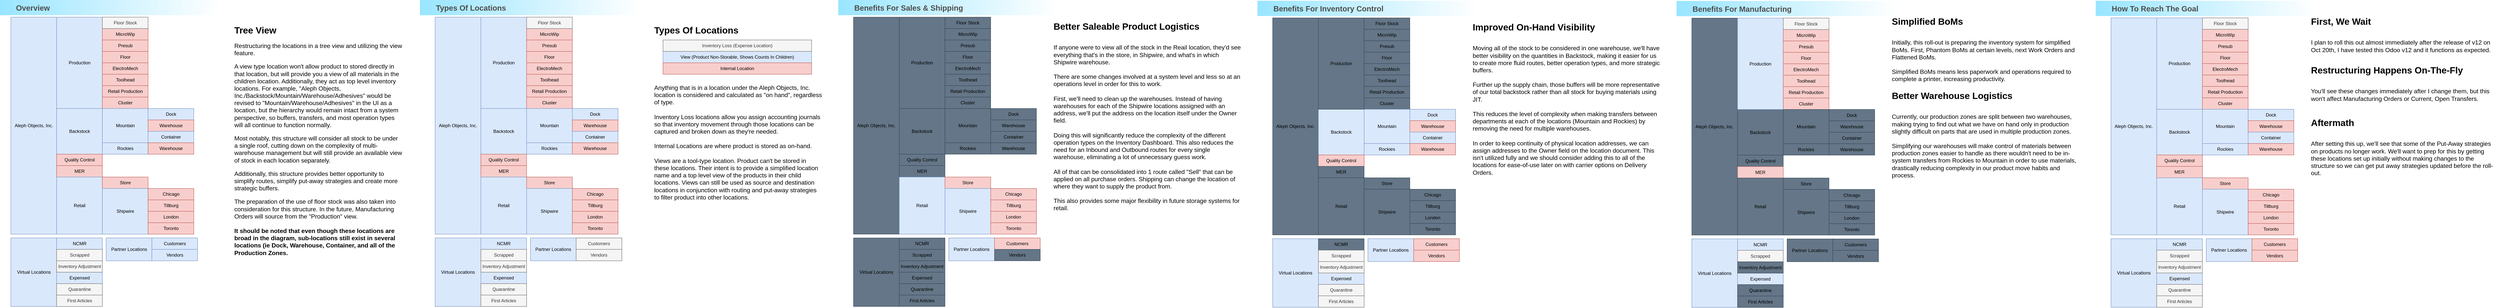 <mxfile version="12.0.2" type="github" pages="1"><diagram id="IwXOUrJ9HpCT9MKFQ7hh" name="Page-1"><mxGraphModel dx="2031" dy="1116" grid="1" gridSize="10" guides="1" tooltips="1" connect="1" arrows="1" fold="1" page="1" pageScale="1" pageWidth="1100" pageHeight="850" math="0" shadow="0"><root><mxCell id="0"/><mxCell id="1" parent="0"/><mxCell id="HZ3fddJRtSAGn-6sM5Rj-41" value="&lt;h1&gt;Types Of Locations&lt;/h1&gt;" style="text;html=1;strokeColor=none;fillColor=none;spacing=5;spacingTop=-20;whiteSpace=wrap;overflow=hidden;rounded=0;" parent="1" vertex="1"><mxGeometry x="1712" y="80" width="450" height="40" as="geometry"/></mxCell><mxCell id="2v8Rb9A818CkN-3L1i9G-24" value="&lt;h1&gt;Tree View&lt;/h1&gt;&lt;p style=&quot;font-size: 16px&quot;&gt;&lt;font style=&quot;font-size: 16px&quot;&gt;Restructuring the locations in a tree view and utilizing the view feature.&lt;/font&gt;&lt;/p&gt;&lt;p style=&quot;font-size: 16px&quot;&gt;&lt;font style=&quot;font-size: 16px&quot;&gt;A view type location won't allow product to stored directly in that location, but will provide you a view of all materials in the children location. Additionally, they act as top level inventory locations. For example, &quot;Aleph Objects, Inc./Backstock/Mountain/Warehouse/Adhesives&quot; would be revised to &quot;Mountain/Warehouse/Adhesives&quot; in the UI as a location, but the hierarchy would remain intact from a system perspective, so buffers, transfers, and most operation types will all continue to function normally.&lt;/font&gt;&lt;/p&gt;&lt;p style=&quot;font-size: 16px&quot;&gt;Most notably, this structure will consider all stock to be under a single roof, cutting down on the complexity of multi-warehouse management but will still provide an available view of stock in each location separately.&lt;/p&gt;&lt;p style=&quot;font-size: 16px&quot;&gt;Additionally, this structure provides better opportunity to simplify routes, simplify put-away strategies and create more strategic buffers.&amp;nbsp;&lt;/p&gt;&lt;p style=&quot;font-size: 16px&quot;&gt;The preparation of the use of floor stock was also taken into consideration for this structure. In the future, Manufacturing Orders will source from the &quot;Production&quot; view.&lt;br&gt;&lt;br&gt;&lt;b&gt;It should be noted that even though these locations are broad in the diagram, sub-locations still exist in several locations (ie Dock, Warehouse, Container, and all of the Production Zones.&lt;/b&gt;&lt;/p&gt;" style="text;html=1;strokeColor=none;fillColor=none;spacing=5;spacingTop=-20;whiteSpace=wrap;overflow=hidden;rounded=0;" parent="1" vertex="1"><mxGeometry x="610" y="80" width="450" height="650" as="geometry"/></mxCell><mxCell id="Rr9qwiBM06RKi3jPoYR_-3" value="&lt;blockquote style=&quot;margin: 0 0 0 40px ; border: none ; padding: 0px&quot;&gt;Overview&lt;/blockquote&gt;" style="whiteSpace=wrap;html=1;shadow=0;dashed=0;fontSize=20;align=left;fillColor=#99e5ff;strokeColor=none;fontColor=#4D4D4D;fontStyle=1;gradientColor=#ffffff;gradientDirection=east;" parent="1" vertex="1"><mxGeometry y="20" width="580" height="40" as="geometry"/></mxCell><mxCell id="HZ3fddJRtSAGn-6sM5Rj-1" value="Aleph Objects, Inc." style="rounded=0;whiteSpace=wrap;html=1;fillColor=#dae8fc;strokeColor=#6c8ebf;" parent="1" vertex="1"><mxGeometry x="1142" y="65" width="120" height="570" as="geometry"/></mxCell><mxCell id="HZ3fddJRtSAGn-6sM5Rj-2" value="Backstock" style="rounded=0;whiteSpace=wrap;html=1;fillColor=#dae8fc;strokeColor=#6c8ebf;" parent="1" vertex="1"><mxGeometry x="1262" y="305" width="120" height="120" as="geometry"/></mxCell><mxCell id="HZ3fddJRtSAGn-6sM5Rj-3" value="Quality Control" style="rounded=0;whiteSpace=wrap;html=1;fillColor=#f8cecc;strokeColor=#b85450;" parent="1" vertex="1"><mxGeometry x="1262" y="425" width="120" height="30" as="geometry"/></mxCell><mxCell id="HZ3fddJRtSAGn-6sM5Rj-4" value="MER" style="rounded=0;whiteSpace=wrap;html=1;fillColor=#f8cecc;strokeColor=#b85450;" parent="1" vertex="1"><mxGeometry x="1262" y="455" width="120" height="30" as="geometry"/></mxCell><mxCell id="HZ3fddJRtSAGn-6sM5Rj-5" value="Production" style="rounded=0;whiteSpace=wrap;html=1;fillColor=#dae8fc;strokeColor=#6c8ebf;" parent="1" vertex="1"><mxGeometry x="1262" y="65" width="120" height="240" as="geometry"/></mxCell><mxCell id="HZ3fddJRtSAGn-6sM5Rj-6" value="MicroWip" style="rounded=0;whiteSpace=wrap;html=1;fillColor=#f8cecc;strokeColor=#b85450;" parent="1" vertex="1"><mxGeometry x="1382" y="95" width="120" height="30" as="geometry"/></mxCell><mxCell id="HZ3fddJRtSAGn-6sM5Rj-7" value="Presub" style="rounded=0;whiteSpace=wrap;html=1;fillColor=#f8cecc;strokeColor=#b85450;" parent="1" vertex="1"><mxGeometry x="1382" y="125" width="120" height="30" as="geometry"/></mxCell><mxCell id="HZ3fddJRtSAGn-6sM5Rj-8" value="Floor" style="rounded=0;whiteSpace=wrap;html=1;fillColor=#f8cecc;strokeColor=#b85450;" parent="1" vertex="1"><mxGeometry x="1382" y="155" width="120" height="30" as="geometry"/></mxCell><mxCell id="HZ3fddJRtSAGn-6sM5Rj-9" value="ElectroMech" style="rounded=0;whiteSpace=wrap;html=1;fillColor=#f8cecc;strokeColor=#b85450;" parent="1" vertex="1"><mxGeometry x="1382" y="185" width="120" height="30" as="geometry"/></mxCell><mxCell id="HZ3fddJRtSAGn-6sM5Rj-10" value="Toolhead" style="rounded=0;whiteSpace=wrap;html=1;fillColor=#f8cecc;strokeColor=#b85450;" parent="1" vertex="1"><mxGeometry x="1382" y="215" width="120" height="30" as="geometry"/></mxCell><mxCell id="HZ3fddJRtSAGn-6sM5Rj-11" value="Retail Production" style="rounded=0;whiteSpace=wrap;html=1;fillColor=#f8cecc;strokeColor=#b85450;" parent="1" vertex="1"><mxGeometry x="1382" y="245" width="120" height="30" as="geometry"/></mxCell><mxCell id="HZ3fddJRtSAGn-6sM5Rj-12" value="Cluster" style="rounded=0;whiteSpace=wrap;html=1;fillColor=#f8cecc;strokeColor=#b85450;" parent="1" vertex="1"><mxGeometry x="1382" y="275" width="120" height="30" as="geometry"/></mxCell><mxCell id="HZ3fddJRtSAGn-6sM5Rj-13" value="Mountain" style="rounded=0;whiteSpace=wrap;html=1;fillColor=#dae8fc;strokeColor=#6c8ebf;" parent="1" vertex="1"><mxGeometry x="1382" y="305" width="120" height="90" as="geometry"/></mxCell><mxCell id="HZ3fddJRtSAGn-6sM5Rj-14" value="Rockies" style="rounded=0;whiteSpace=wrap;html=1;fillColor=#dae8fc;strokeColor=#6c8ebf;" parent="1" vertex="1"><mxGeometry x="1382" y="395" width="120" height="30" as="geometry"/></mxCell><mxCell id="HZ3fddJRtSAGn-6sM5Rj-15" value="Dock" style="rounded=0;whiteSpace=wrap;html=1;fillColor=#dae8fc;strokeColor=#6c8ebf;" parent="1" vertex="1"><mxGeometry x="1502" y="305" width="120" height="30" as="geometry"/></mxCell><mxCell id="HZ3fddJRtSAGn-6sM5Rj-16" value="Warehouse" style="rounded=0;whiteSpace=wrap;html=1;fillColor=#f8cecc;strokeColor=#b85450;" parent="1" vertex="1"><mxGeometry x="1502" y="335" width="120" height="30" as="geometry"/></mxCell><mxCell id="HZ3fddJRtSAGn-6sM5Rj-17" value="Container" style="rounded=0;whiteSpace=wrap;html=1;fillColor=#dae8fc;strokeColor=#6c8ebf;" parent="1" vertex="1"><mxGeometry x="1502" y="365" width="120" height="30" as="geometry"/></mxCell><mxCell id="HZ3fddJRtSAGn-6sM5Rj-18" value="Warehouse" style="rounded=0;whiteSpace=wrap;html=1;fillColor=#f8cecc;strokeColor=#b85450;" parent="1" vertex="1"><mxGeometry x="1502" y="395" width="120" height="30" as="geometry"/></mxCell><mxCell id="HZ3fddJRtSAGn-6sM5Rj-19" value="Virtual Locations" style="rounded=0;whiteSpace=wrap;html=1;fillColor=#dae8fc;strokeColor=#6c8ebf;" parent="1" vertex="1"><mxGeometry x="1142" y="645" width="120" height="180" as="geometry"/></mxCell><mxCell id="HZ3fddJRtSAGn-6sM5Rj-20" value="NCMR" style="rounded=0;whiteSpace=wrap;html=1;fillColor=#dae8fc;strokeColor=#6c8ebf;" parent="1" vertex="1"><mxGeometry x="1262" y="645" width="120" height="30" as="geometry"/></mxCell><mxCell id="HZ3fddJRtSAGn-6sM5Rj-21" value="Expensed" style="rounded=0;whiteSpace=wrap;html=1;fillColor=#dae8fc;strokeColor=#6c8ebf;" parent="1" vertex="1"><mxGeometry x="1262" y="735" width="120" height="30" as="geometry"/></mxCell><mxCell id="HZ3fddJRtSAGn-6sM5Rj-22" value="Quarantine" style="rounded=0;whiteSpace=wrap;html=1;fillColor=#f5f5f5;strokeColor=#666666;fontColor=#333333;" parent="1" vertex="1"><mxGeometry x="1262" y="765" width="120" height="30" as="geometry"/></mxCell><mxCell id="HZ3fddJRtSAGn-6sM5Rj-23" value="Floor Stock" style="rounded=0;whiteSpace=wrap;html=1;fillColor=#f5f5f5;strokeColor=#666666;fontColor=#333333;" parent="1" vertex="1"><mxGeometry x="1382" y="65" width="120" height="30" as="geometry"/></mxCell><mxCell id="HZ3fddJRtSAGn-6sM5Rj-24" value="&lt;h1&gt;&lt;span style=&quot;font-size: 16px ; font-weight: 400&quot;&gt;&amp;nbsp;&lt;/span&gt;&lt;/h1&gt;&lt;div&gt;&lt;span style=&quot;font-size: 16px ; font-weight: 400&quot;&gt;Anything that is in a location under the Aleph Objects, Inc. location is considered and calculated as &quot;on hand&quot;, regardless of type.&amp;nbsp;&lt;/span&gt;&lt;/div&gt;&lt;div&gt;&lt;span style=&quot;font-size: 16px ; font-weight: 400&quot;&gt;&lt;br&gt;Inventory Loss locations allow you assign accounting journals so that inventory movement through those locations can be captured and broken down as they're needed.&lt;br&gt;&lt;/span&gt;&lt;/div&gt;&lt;div&gt;&lt;span style=&quot;font-size: 16px ; font-weight: 400&quot;&gt;&lt;br&gt;&lt;/span&gt;&lt;/div&gt;&lt;div&gt;&lt;span style=&quot;font-size: 16px&quot;&gt;Internal Locations are where product is stored as on-hand.&lt;br&gt;&lt;br&gt;Views are a tool-type location. Product can't be stored in these locations. Their intent is to provide a simplified location name and a top level view of the products in their child locations. Views can still be used as source and destination locations in conjunction with routing and put-away strategies to filter product into other locations.&lt;br&gt;&lt;br&gt;&lt;br&gt;&lt;/span&gt;&lt;/div&gt;" style="text;html=1;strokeColor=none;fillColor=none;spacing=5;spacingTop=-20;whiteSpace=wrap;overflow=hidden;rounded=0;" parent="1" vertex="1"><mxGeometry x="1712" y="190" width="450" height="540" as="geometry"/></mxCell><mxCell id="HZ3fddJRtSAGn-6sM5Rj-25" value="First Articles" style="rounded=0;whiteSpace=wrap;html=1;fillColor=#f5f5f5;strokeColor=#666666;fontColor=#333333;" parent="1" vertex="1"><mxGeometry x="1262" y="795" width="120" height="30" as="geometry"/></mxCell><mxCell id="HZ3fddJRtSAGn-6sM5Rj-26" value="Retail" style="rounded=0;whiteSpace=wrap;html=1;fillColor=#dae8fc;strokeColor=#6c8ebf;" parent="1" vertex="1"><mxGeometry x="1262" y="485" width="120" height="150" as="geometry"/></mxCell><mxCell id="HZ3fddJRtSAGn-6sM5Rj-27" value="Store" style="rounded=0;whiteSpace=wrap;html=1;fillColor=#f8cecc;strokeColor=#b85450;" parent="1" vertex="1"><mxGeometry x="1382" y="485" width="120" height="30" as="geometry"/></mxCell><mxCell id="HZ3fddJRtSAGn-6sM5Rj-28" value="Shipwire" style="rounded=0;whiteSpace=wrap;html=1;fillColor=#dae8fc;strokeColor=#6c8ebf;" parent="1" vertex="1"><mxGeometry x="1382" y="515" width="120" height="120" as="geometry"/></mxCell><mxCell id="HZ3fddJRtSAGn-6sM5Rj-29" value="Chicago" style="rounded=0;whiteSpace=wrap;html=1;fillColor=#f8cecc;strokeColor=#b85450;" parent="1" vertex="1"><mxGeometry x="1502" y="515" width="120" height="30" as="geometry"/></mxCell><mxCell id="HZ3fddJRtSAGn-6sM5Rj-30" value="Tillburg" style="rounded=0;whiteSpace=wrap;html=1;fillColor=#f8cecc;strokeColor=#b85450;" parent="1" vertex="1"><mxGeometry x="1502" y="545" width="120" height="30" as="geometry"/></mxCell><mxCell id="HZ3fddJRtSAGn-6sM5Rj-31" value="London" style="rounded=0;whiteSpace=wrap;html=1;fillColor=#f8cecc;strokeColor=#b85450;" parent="1" vertex="1"><mxGeometry x="1502" y="575" width="120" height="30" as="geometry"/></mxCell><mxCell id="HZ3fddJRtSAGn-6sM5Rj-32" value="Toronto" style="rounded=0;whiteSpace=wrap;html=1;fillColor=#f8cecc;strokeColor=#b85450;" parent="1" vertex="1"><mxGeometry x="1502" y="605" width="120" height="30" as="geometry"/></mxCell><mxCell id="HZ3fddJRtSAGn-6sM5Rj-33" value="Partner Locations" style="rounded=0;whiteSpace=wrap;html=1;fillColor=#dae8fc;strokeColor=#6c8ebf;" parent="1" vertex="1"><mxGeometry x="1392" y="645" width="120" height="60" as="geometry"/></mxCell><mxCell id="HZ3fddJRtSAGn-6sM5Rj-34" value="Customers" style="rounded=0;whiteSpace=wrap;html=1;fillColor=#f5f5f5;strokeColor=#666666;fontColor=#333333;" parent="1" vertex="1"><mxGeometry x="1512" y="645" width="120" height="30" as="geometry"/></mxCell><mxCell id="HZ3fddJRtSAGn-6sM5Rj-35" value="Vendors" style="rounded=0;whiteSpace=wrap;html=1;fillColor=#f5f5f5;strokeColor=#666666;fontColor=#333333;" parent="1" vertex="1"><mxGeometry x="1512" y="675" width="120" height="30" as="geometry"/></mxCell><mxCell id="HZ3fddJRtSAGn-6sM5Rj-36" value="&lt;blockquote style=&quot;margin: 0 0 0 40px ; border: none ; padding: 0px&quot;&gt;Types Of Locations&lt;/blockquote&gt;" style="whiteSpace=wrap;html=1;shadow=0;dashed=0;fontSize=20;align=left;fillColor=#99e5ff;strokeColor=none;fontColor=#4D4D4D;fontStyle=1;gradientColor=#ffffff;gradientDirection=east;" parent="1" vertex="1"><mxGeometry x="1102" y="20" width="580" height="40" as="geometry"/></mxCell><mxCell id="HZ3fddJRtSAGn-6sM5Rj-37" value="View (Product Non-Storable, Shows Counts In Children)" style="rounded=0;whiteSpace=wrap;html=1;fillColor=#dae8fc;strokeColor=#6c8ebf;" parent="1" vertex="1"><mxGeometry x="1740" y="155" width="390" height="30" as="geometry"/></mxCell><mxCell id="HZ3fddJRtSAGn-6sM5Rj-38" value="Internal Location" style="rounded=0;whiteSpace=wrap;html=1;fillColor=#f8cecc;strokeColor=#b85450;" parent="1" vertex="1"><mxGeometry x="1740" y="185" width="390" height="30" as="geometry"/></mxCell><mxCell id="HZ3fddJRtSAGn-6sM5Rj-40" value="Inventory Loss (Expense Location)" style="rounded=0;whiteSpace=wrap;html=1;fillColor=#f5f5f5;strokeColor=#666666;fontColor=#333333;" parent="1" vertex="1"><mxGeometry x="1740" y="125" width="390" height="30" as="geometry"/></mxCell><mxCell id="HZ3fddJRtSAGn-6sM5Rj-42" value="Scrapped" style="rounded=0;whiteSpace=wrap;html=1;fillColor=#f5f5f5;strokeColor=#666666;fontColor=#333333;" parent="1" vertex="1"><mxGeometry x="1262" y="675" width="120" height="30" as="geometry"/></mxCell><mxCell id="HZ3fddJRtSAGn-6sM5Rj-43" value="Inventory Adjustment" style="rounded=0;whiteSpace=wrap;html=1;fillColor=#f5f5f5;strokeColor=#666666;fontColor=#333333;" parent="1" vertex="1"><mxGeometry x="1262" y="705" width="120" height="30" as="geometry"/></mxCell><mxCell id="HZ3fddJRtSAGn-6sM5Rj-44" value="Aleph Objects, Inc." style="rounded=0;whiteSpace=wrap;html=1;fillColor=#dae8fc;strokeColor=#6c8ebf;" parent="1" vertex="1"><mxGeometry x="28.571" y="65" width="120" height="570" as="geometry"/></mxCell><mxCell id="HZ3fddJRtSAGn-6sM5Rj-45" value="Backstock" style="rounded=0;whiteSpace=wrap;html=1;fillColor=#dae8fc;strokeColor=#6c8ebf;" parent="1" vertex="1"><mxGeometry x="148.571" y="305" width="120" height="120" as="geometry"/></mxCell><mxCell id="HZ3fddJRtSAGn-6sM5Rj-46" value="Quality Control" style="rounded=0;whiteSpace=wrap;html=1;fillColor=#f8cecc;strokeColor=#b85450;" parent="1" vertex="1"><mxGeometry x="148.571" y="425" width="120" height="30" as="geometry"/></mxCell><mxCell id="HZ3fddJRtSAGn-6sM5Rj-47" value="MER" style="rounded=0;whiteSpace=wrap;html=1;fillColor=#f8cecc;strokeColor=#b85450;" parent="1" vertex="1"><mxGeometry x="148.571" y="455" width="120" height="30" as="geometry"/></mxCell><mxCell id="HZ3fddJRtSAGn-6sM5Rj-48" value="Production" style="rounded=0;whiteSpace=wrap;html=1;fillColor=#dae8fc;strokeColor=#6c8ebf;" parent="1" vertex="1"><mxGeometry x="148.571" y="65" width="120" height="240" as="geometry"/></mxCell><mxCell id="HZ3fddJRtSAGn-6sM5Rj-49" value="MicroWip" style="rounded=0;whiteSpace=wrap;html=1;fillColor=#f8cecc;strokeColor=#b85450;" parent="1" vertex="1"><mxGeometry x="268.571" y="95" width="120" height="30" as="geometry"/></mxCell><mxCell id="HZ3fddJRtSAGn-6sM5Rj-50" value="Presub" style="rounded=0;whiteSpace=wrap;html=1;fillColor=#f8cecc;strokeColor=#b85450;" parent="1" vertex="1"><mxGeometry x="268.571" y="125" width="120" height="30" as="geometry"/></mxCell><mxCell id="HZ3fddJRtSAGn-6sM5Rj-51" value="Floor" style="rounded=0;whiteSpace=wrap;html=1;fillColor=#f8cecc;strokeColor=#b85450;" parent="1" vertex="1"><mxGeometry x="268.571" y="155" width="120" height="30" as="geometry"/></mxCell><mxCell id="HZ3fddJRtSAGn-6sM5Rj-52" value="ElectroMech" style="rounded=0;whiteSpace=wrap;html=1;fillColor=#f8cecc;strokeColor=#b85450;" parent="1" vertex="1"><mxGeometry x="268.571" y="185" width="120" height="30" as="geometry"/></mxCell><mxCell id="HZ3fddJRtSAGn-6sM5Rj-53" value="Toolhead" style="rounded=0;whiteSpace=wrap;html=1;fillColor=#f8cecc;strokeColor=#b85450;" parent="1" vertex="1"><mxGeometry x="268.571" y="215" width="120" height="30" as="geometry"/></mxCell><mxCell id="HZ3fddJRtSAGn-6sM5Rj-54" value="Retail Production" style="rounded=0;whiteSpace=wrap;html=1;fillColor=#f8cecc;strokeColor=#b85450;" parent="1" vertex="1"><mxGeometry x="268.571" y="245" width="120" height="30" as="geometry"/></mxCell><mxCell id="HZ3fddJRtSAGn-6sM5Rj-55" value="Cluster" style="rounded=0;whiteSpace=wrap;html=1;fillColor=#f8cecc;strokeColor=#b85450;" parent="1" vertex="1"><mxGeometry x="268.571" y="275" width="120" height="30" as="geometry"/></mxCell><mxCell id="HZ3fddJRtSAGn-6sM5Rj-56" value="Mountain" style="rounded=0;whiteSpace=wrap;html=1;fillColor=#dae8fc;strokeColor=#6c8ebf;" parent="1" vertex="1"><mxGeometry x="268.571" y="305" width="120" height="90" as="geometry"/></mxCell><mxCell id="HZ3fddJRtSAGn-6sM5Rj-57" value="Rockies" style="rounded=0;whiteSpace=wrap;html=1;fillColor=#dae8fc;strokeColor=#6c8ebf;" parent="1" vertex="1"><mxGeometry x="268.571" y="395" width="120" height="30" as="geometry"/></mxCell><mxCell id="HZ3fddJRtSAGn-6sM5Rj-58" value="Dock" style="rounded=0;whiteSpace=wrap;html=1;fillColor=#dae8fc;strokeColor=#6c8ebf;" parent="1" vertex="1"><mxGeometry x="388.571" y="305" width="120" height="30" as="geometry"/></mxCell><mxCell id="HZ3fddJRtSAGn-6sM5Rj-59" value="Warehouse" style="rounded=0;whiteSpace=wrap;html=1;fillColor=#f8cecc;strokeColor=#b85450;" parent="1" vertex="1"><mxGeometry x="388.571" y="335" width="120" height="30" as="geometry"/></mxCell><mxCell id="HZ3fddJRtSAGn-6sM5Rj-60" value="Container" style="rounded=0;whiteSpace=wrap;html=1;fillColor=#dae8fc;strokeColor=#6c8ebf;" parent="1" vertex="1"><mxGeometry x="388.571" y="365" width="120" height="30" as="geometry"/></mxCell><mxCell id="HZ3fddJRtSAGn-6sM5Rj-61" value="Warehouse" style="rounded=0;whiteSpace=wrap;html=1;fillColor=#f8cecc;strokeColor=#b85450;" parent="1" vertex="1"><mxGeometry x="388.571" y="395" width="120" height="30" as="geometry"/></mxCell><mxCell id="HZ3fddJRtSAGn-6sM5Rj-62" value="Virtual Locations" style="rounded=0;whiteSpace=wrap;html=1;fillColor=#dae8fc;strokeColor=#6c8ebf;" parent="1" vertex="1"><mxGeometry x="28.571" y="645" width="120" height="180" as="geometry"/></mxCell><mxCell id="HZ3fddJRtSAGn-6sM5Rj-63" value="NCMR" style="rounded=0;whiteSpace=wrap;html=1;fillColor=#dae8fc;strokeColor=#6c8ebf;" parent="1" vertex="1"><mxGeometry x="148.571" y="645" width="120" height="30" as="geometry"/></mxCell><mxCell id="HZ3fddJRtSAGn-6sM5Rj-64" value="Expensed" style="rounded=0;whiteSpace=wrap;html=1;fillColor=#dae8fc;strokeColor=#6c8ebf;" parent="1" vertex="1"><mxGeometry x="148.571" y="735" width="120" height="30" as="geometry"/></mxCell><mxCell id="HZ3fddJRtSAGn-6sM5Rj-65" value="Quarantine" style="rounded=0;whiteSpace=wrap;html=1;fillColor=#f5f5f5;strokeColor=#666666;fontColor=#333333;" parent="1" vertex="1"><mxGeometry x="148.571" y="765" width="120" height="30" as="geometry"/></mxCell><mxCell id="HZ3fddJRtSAGn-6sM5Rj-66" value="Floor Stock" style="rounded=0;whiteSpace=wrap;html=1;fillColor=#f5f5f5;strokeColor=#666666;fontColor=#333333;" parent="1" vertex="1"><mxGeometry x="268.571" y="65" width="120" height="30" as="geometry"/></mxCell><mxCell id="HZ3fddJRtSAGn-6sM5Rj-67" value="First Articles" style="rounded=0;whiteSpace=wrap;html=1;fillColor=#f5f5f5;strokeColor=#666666;fontColor=#333333;" parent="1" vertex="1"><mxGeometry x="148.571" y="795" width="120" height="30" as="geometry"/></mxCell><mxCell id="HZ3fddJRtSAGn-6sM5Rj-68" value="Retail" style="rounded=0;whiteSpace=wrap;html=1;fillColor=#dae8fc;strokeColor=#6c8ebf;" parent="1" vertex="1"><mxGeometry x="148.571" y="485" width="120" height="150" as="geometry"/></mxCell><mxCell id="HZ3fddJRtSAGn-6sM5Rj-69" value="Store" style="rounded=0;whiteSpace=wrap;html=1;fillColor=#f8cecc;strokeColor=#b85450;" parent="1" vertex="1"><mxGeometry x="268.571" y="485" width="120" height="30" as="geometry"/></mxCell><mxCell id="HZ3fddJRtSAGn-6sM5Rj-70" value="Shipwire" style="rounded=0;whiteSpace=wrap;html=1;fillColor=#dae8fc;strokeColor=#6c8ebf;" parent="1" vertex="1"><mxGeometry x="268.571" y="515" width="120" height="120" as="geometry"/></mxCell><mxCell id="HZ3fddJRtSAGn-6sM5Rj-71" value="Chicago" style="rounded=0;whiteSpace=wrap;html=1;fillColor=#f8cecc;strokeColor=#b85450;" parent="1" vertex="1"><mxGeometry x="388.571" y="515" width="120" height="30" as="geometry"/></mxCell><mxCell id="HZ3fddJRtSAGn-6sM5Rj-72" value="Tillburg" style="rounded=0;whiteSpace=wrap;html=1;fillColor=#f8cecc;strokeColor=#b85450;" parent="1" vertex="1"><mxGeometry x="388.571" y="545" width="120" height="30" as="geometry"/></mxCell><mxCell id="HZ3fddJRtSAGn-6sM5Rj-73" value="London" style="rounded=0;whiteSpace=wrap;html=1;fillColor=#f8cecc;strokeColor=#b85450;" parent="1" vertex="1"><mxGeometry x="388.571" y="575" width="120" height="30" as="geometry"/></mxCell><mxCell id="HZ3fddJRtSAGn-6sM5Rj-74" value="Toronto" style="rounded=0;whiteSpace=wrap;html=1;fillColor=#f8cecc;strokeColor=#b85450;" parent="1" vertex="1"><mxGeometry x="388.571" y="605" width="120" height="30" as="geometry"/></mxCell><mxCell id="HZ3fddJRtSAGn-6sM5Rj-75" value="Partner Locations" style="rounded=0;whiteSpace=wrap;html=1;fillColor=#dae8fc;strokeColor=#6c8ebf;" parent="1" vertex="1"><mxGeometry x="278.571" y="645" width="120" height="60" as="geometry"/></mxCell><mxCell id="HZ3fddJRtSAGn-6sM5Rj-76" value="Customers" style="rounded=0;whiteSpace=wrap;html=1;fillColor=#dae8fc;strokeColor=#6c8ebf;" parent="1" vertex="1"><mxGeometry x="398.571" y="645" width="120" height="30" as="geometry"/></mxCell><mxCell id="HZ3fddJRtSAGn-6sM5Rj-77" value="Vendors" style="rounded=0;whiteSpace=wrap;html=1;fillColor=#dae8fc;strokeColor=#6c8ebf;" parent="1" vertex="1"><mxGeometry x="398.571" y="675" width="120" height="30" as="geometry"/></mxCell><mxCell id="HZ3fddJRtSAGn-6sM5Rj-78" value="Scrapped" style="rounded=0;whiteSpace=wrap;html=1;fillColor=#f5f5f5;strokeColor=#666666;fontColor=#333333;" parent="1" vertex="1"><mxGeometry x="148.571" y="675" width="120" height="30" as="geometry"/></mxCell><mxCell id="HZ3fddJRtSAGn-6sM5Rj-79" value="Inventory Adjustment" style="rounded=0;whiteSpace=wrap;html=1;fillColor=#f5f5f5;strokeColor=#666666;fontColor=#333333;" parent="1" vertex="1"><mxGeometry x="148.571" y="705" width="120" height="30" as="geometry"/></mxCell><mxCell id="HZ3fddJRtSAGn-6sM5Rj-81" value="Aleph Objects, Inc." style="rounded=0;whiteSpace=wrap;html=1;fillColor=#647687;strokeColor=#314354;fontColor=#000000;" parent="1" vertex="1"><mxGeometry x="2240" y="65" width="120" height="570" as="geometry"/></mxCell><mxCell id="HZ3fddJRtSAGn-6sM5Rj-82" value="Backstock" style="rounded=0;whiteSpace=wrap;html=1;fillColor=#647687;shadow=0;glass=0;strokeColor=#314354;fontColor=#000000;" parent="1" vertex="1"><mxGeometry x="2360" y="305" width="120" height="120" as="geometry"/></mxCell><mxCell id="HZ3fddJRtSAGn-6sM5Rj-83" value="Quality Control" style="rounded=0;whiteSpace=wrap;html=1;fillColor=#647687;shadow=0;glass=0;strokeColor=#314354;fontColor=#000000;" parent="1" vertex="1"><mxGeometry x="2360" y="425" width="120" height="30" as="geometry"/></mxCell><mxCell id="HZ3fddJRtSAGn-6sM5Rj-84" value="MER" style="rounded=0;whiteSpace=wrap;html=1;fillColor=#647687;shadow=0;glass=0;strokeColor=#314354;fontColor=#000000;" parent="1" vertex="1"><mxGeometry x="2360" y="455" width="120" height="30" as="geometry"/></mxCell><mxCell id="HZ3fddJRtSAGn-6sM5Rj-85" value="Production" style="rounded=0;whiteSpace=wrap;html=1;fillColor=#647687;shadow=0;glass=0;strokeColor=#314354;fontColor=#000000;" parent="1" vertex="1"><mxGeometry x="2360" y="65" width="120" height="240" as="geometry"/></mxCell><mxCell id="HZ3fddJRtSAGn-6sM5Rj-86" value="MicroWip" style="rounded=0;whiteSpace=wrap;html=1;fillColor=#647687;shadow=0;glass=0;strokeColor=#314354;fontColor=#000000;" parent="1" vertex="1"><mxGeometry x="2480" y="95" width="120" height="30" as="geometry"/></mxCell><mxCell id="HZ3fddJRtSAGn-6sM5Rj-87" value="Presub" style="rounded=0;whiteSpace=wrap;html=1;fillColor=#647687;shadow=0;glass=0;strokeColor=#314354;fontColor=#000000;" parent="1" vertex="1"><mxGeometry x="2480" y="125" width="120" height="30" as="geometry"/></mxCell><mxCell id="HZ3fddJRtSAGn-6sM5Rj-88" value="Floor" style="rounded=0;whiteSpace=wrap;html=1;fillColor=#647687;shadow=0;glass=0;strokeColor=#314354;fontColor=#000000;" parent="1" vertex="1"><mxGeometry x="2480" y="155" width="120" height="30" as="geometry"/></mxCell><mxCell id="HZ3fddJRtSAGn-6sM5Rj-89" value="ElectroMech" style="rounded=0;whiteSpace=wrap;html=1;fillColor=#647687;shadow=0;glass=0;strokeColor=#314354;fontColor=#000000;" parent="1" vertex="1"><mxGeometry x="2480" y="185" width="120" height="30" as="geometry"/></mxCell><mxCell id="HZ3fddJRtSAGn-6sM5Rj-90" value="Toolhead" style="rounded=0;whiteSpace=wrap;html=1;fillColor=#647687;shadow=0;glass=0;strokeColor=#314354;fontColor=#000000;" parent="1" vertex="1"><mxGeometry x="2480" y="215" width="120" height="30" as="geometry"/></mxCell><mxCell id="HZ3fddJRtSAGn-6sM5Rj-91" value="Retail Production" style="rounded=0;whiteSpace=wrap;html=1;fillColor=#647687;shadow=0;glass=0;strokeColor=#314354;fontColor=#000000;" parent="1" vertex="1"><mxGeometry x="2480" y="245" width="120" height="30" as="geometry"/></mxCell><mxCell id="HZ3fddJRtSAGn-6sM5Rj-92" value="Cluster" style="rounded=0;whiteSpace=wrap;html=1;fillColor=#647687;shadow=0;glass=0;strokeColor=#314354;fontColor=#000000;" parent="1" vertex="1"><mxGeometry x="2480" y="275" width="120" height="30" as="geometry"/></mxCell><mxCell id="HZ3fddJRtSAGn-6sM5Rj-93" value="Mountain" style="rounded=0;whiteSpace=wrap;html=1;fillColor=#647687;shadow=0;glass=0;strokeColor=#314354;fontColor=#000000;" parent="1" vertex="1"><mxGeometry x="2480" y="305" width="120" height="90" as="geometry"/></mxCell><mxCell id="HZ3fddJRtSAGn-6sM5Rj-94" value="Rockies" style="rounded=0;whiteSpace=wrap;html=1;fillColor=#647687;shadow=0;glass=0;strokeColor=#314354;fontColor=#000000;" parent="1" vertex="1"><mxGeometry x="2480" y="395" width="120" height="30" as="geometry"/></mxCell><mxCell id="HZ3fddJRtSAGn-6sM5Rj-95" value="Dock" style="rounded=0;whiteSpace=wrap;html=1;fillColor=#647687;shadow=0;glass=0;strokeColor=#314354;fontColor=#000000;" parent="1" vertex="1"><mxGeometry x="2600" y="305" width="120" height="30" as="geometry"/></mxCell><mxCell id="HZ3fddJRtSAGn-6sM5Rj-96" value="Warehouse" style="rounded=0;whiteSpace=wrap;html=1;fillColor=#647687;shadow=0;glass=0;strokeColor=#314354;fontColor=#000000;" parent="1" vertex="1"><mxGeometry x="2600" y="335" width="120" height="30" as="geometry"/></mxCell><mxCell id="HZ3fddJRtSAGn-6sM5Rj-97" value="Container" style="rounded=0;whiteSpace=wrap;html=1;fillColor=#647687;shadow=0;glass=0;strokeColor=#314354;fontColor=#000000;" parent="1" vertex="1"><mxGeometry x="2600" y="365" width="120" height="30" as="geometry"/></mxCell><mxCell id="HZ3fddJRtSAGn-6sM5Rj-98" value="Warehouse" style="rounded=0;whiteSpace=wrap;html=1;fillColor=#647687;shadow=0;glass=0;strokeColor=#314354;fontColor=#000000;" parent="1" vertex="1"><mxGeometry x="2600" y="395" width="120" height="30" as="geometry"/></mxCell><mxCell id="HZ3fddJRtSAGn-6sM5Rj-99" value="Virtual Locations" style="rounded=0;whiteSpace=wrap;html=1;fillColor=#647687;strokeColor=#314354;fontColor=#000000;" parent="1" vertex="1"><mxGeometry x="2240" y="645" width="120" height="180" as="geometry"/></mxCell><mxCell id="HZ3fddJRtSAGn-6sM5Rj-100" value="NCMR" style="rounded=0;whiteSpace=wrap;html=1;fillColor=#647687;strokeColor=#314354;fontColor=#000000;" parent="1" vertex="1"><mxGeometry x="2360" y="645" width="120" height="30" as="geometry"/></mxCell><mxCell id="HZ3fddJRtSAGn-6sM5Rj-101" value="Expensed" style="rounded=0;whiteSpace=wrap;html=1;fillColor=#647687;strokeColor=#314354;fontColor=#000000;" parent="1" vertex="1"><mxGeometry x="2360" y="735" width="120" height="30" as="geometry"/></mxCell><mxCell id="HZ3fddJRtSAGn-6sM5Rj-102" value="Quarantine" style="rounded=0;whiteSpace=wrap;html=1;fillColor=#647687;strokeColor=#314354;fontColor=#000000;" parent="1" vertex="1"><mxGeometry x="2360" y="765" width="120" height="30" as="geometry"/></mxCell><mxCell id="HZ3fddJRtSAGn-6sM5Rj-103" value="Floor Stock" style="rounded=0;whiteSpace=wrap;html=1;fillColor=#647687;shadow=0;glass=0;strokeColor=#314354;fontColor=#000000;" parent="1" vertex="1"><mxGeometry x="2480" y="65" width="120" height="30" as="geometry"/></mxCell><mxCell id="HZ3fddJRtSAGn-6sM5Rj-104" value="&lt;h1&gt;Better Saleable Product Logistics&lt;/h1&gt;&lt;div&gt;&lt;br&gt;&lt;/div&gt;&lt;div&gt;&lt;span style=&quot;font-size: 16px&quot;&gt;If anyone were to view all of the stock in the Reail location, they'd see everything that's in the store, in Shipwire, and what's in which Shipwire warehouse.&lt;br&gt;&lt;/span&gt;&lt;/div&gt;&lt;div&gt;&lt;span style=&quot;font-size: 16px&quot;&gt;&lt;br&gt;&lt;/span&gt;&lt;/div&gt;&lt;div&gt;&lt;span style=&quot;font-size: 16px&quot;&gt;There are some changes involved at a system level and less so at an operations level in order for this to work.&amp;nbsp;&lt;/span&gt;&lt;/div&gt;&lt;div&gt;&lt;span style=&quot;font-size: 16px&quot;&gt;&lt;br&gt;&lt;/span&gt;&lt;/div&gt;&lt;div&gt;&lt;span style=&quot;font-size: 16px&quot;&gt;First, we'll need to clean up the warehouses. Instead of having warehouses for each of the Shipwire locations assigned with an address, we'll put the address on the location itself under the Owner field.&amp;nbsp;&lt;/span&gt;&lt;/div&gt;&lt;div&gt;&lt;span style=&quot;font-size: 16px&quot;&gt;&lt;br&gt;&lt;/span&gt;&lt;/div&gt;&lt;div&gt;&lt;span style=&quot;font-size: 16px&quot;&gt;Doing this will significantly reduce the complexity of the different operation types on the Inventory Dashboard. This also reduces the need for an Inbound and Outbound routes for every single warehouse, eliminating a lot of unnecessary guess work.&lt;/span&gt;&lt;/div&gt;&lt;div&gt;&lt;span style=&quot;font-size: 16px&quot;&gt;&lt;br&gt;&lt;/span&gt;&lt;/div&gt;&lt;div&gt;&lt;span style=&quot;font-size: 16px&quot;&gt;All of that can be consolidated into 1 route called &quot;Sell&quot; that can be applied on all purchase orders. Shipping can change the location of where they want to supply the product from.&lt;br&gt;&lt;br&gt;This also provides some major flexibility in future storage systems for retail.&lt;/span&gt;&lt;/div&gt;" style="text;html=1;strokeColor=none;fillColor=none;spacing=5;spacingTop=-20;whiteSpace=wrap;overflow=hidden;rounded=0;" parent="1" vertex="1"><mxGeometry x="2760" y="70" width="500" height="660" as="geometry"/></mxCell><mxCell id="HZ3fddJRtSAGn-6sM5Rj-105" value="First Articles" style="rounded=0;whiteSpace=wrap;html=1;fillColor=#647687;strokeColor=#314354;fontColor=#000000;" parent="1" vertex="1"><mxGeometry x="2360" y="795" width="120" height="30" as="geometry"/></mxCell><mxCell id="HZ3fddJRtSAGn-6sM5Rj-106" value="Retail" style="rounded=0;whiteSpace=wrap;html=1;fillColor=#dae8fc;strokeColor=#6c8ebf;" parent="1" vertex="1"><mxGeometry x="2360" y="485" width="120" height="150" as="geometry"/></mxCell><mxCell id="HZ3fddJRtSAGn-6sM5Rj-107" value="Store" style="rounded=0;whiteSpace=wrap;html=1;fillColor=#f8cecc;strokeColor=#b85450;" parent="1" vertex="1"><mxGeometry x="2480" y="485" width="120" height="30" as="geometry"/></mxCell><mxCell id="HZ3fddJRtSAGn-6sM5Rj-108" value="Shipwire" style="rounded=0;whiteSpace=wrap;html=1;fillColor=#dae8fc;strokeColor=#6c8ebf;" parent="1" vertex="1"><mxGeometry x="2480" y="515" width="120" height="120" as="geometry"/></mxCell><mxCell id="HZ3fddJRtSAGn-6sM5Rj-109" value="Chicago" style="rounded=0;whiteSpace=wrap;html=1;fillColor=#f8cecc;strokeColor=#b85450;" parent="1" vertex="1"><mxGeometry x="2600" y="515" width="120" height="30" as="geometry"/></mxCell><mxCell id="HZ3fddJRtSAGn-6sM5Rj-110" value="Tillburg" style="rounded=0;whiteSpace=wrap;html=1;fillColor=#f8cecc;strokeColor=#b85450;" parent="1" vertex="1"><mxGeometry x="2600" y="545" width="120" height="30" as="geometry"/></mxCell><mxCell id="HZ3fddJRtSAGn-6sM5Rj-111" value="London" style="rounded=0;whiteSpace=wrap;html=1;fillColor=#f8cecc;strokeColor=#b85450;" parent="1" vertex="1"><mxGeometry x="2600" y="575" width="120" height="30" as="geometry"/></mxCell><mxCell id="HZ3fddJRtSAGn-6sM5Rj-112" value="Toronto" style="rounded=0;whiteSpace=wrap;html=1;fillColor=#f8cecc;strokeColor=#b85450;" parent="1" vertex="1"><mxGeometry x="2600" y="605" width="120" height="30" as="geometry"/></mxCell><mxCell id="HZ3fddJRtSAGn-6sM5Rj-113" value="Partner Locations" style="rounded=0;whiteSpace=wrap;html=1;fillColor=#dae8fc;strokeColor=#6c8ebf;" parent="1" vertex="1"><mxGeometry x="2490" y="645" width="120" height="60" as="geometry"/></mxCell><mxCell id="HZ3fddJRtSAGn-6sM5Rj-114" value="Customers" style="rounded=0;whiteSpace=wrap;html=1;fillColor=#f8cecc;strokeColor=#b85450;" parent="1" vertex="1"><mxGeometry x="2610" y="645" width="120" height="30" as="geometry"/></mxCell><mxCell id="HZ3fddJRtSAGn-6sM5Rj-115" value="Vendors" style="rounded=0;whiteSpace=wrap;html=1;fillColor=#647687;strokeColor=#314354;fontColor=#000000;" parent="1" vertex="1"><mxGeometry x="2610" y="675" width="120" height="30" as="geometry"/></mxCell><mxCell id="HZ3fddJRtSAGn-6sM5Rj-116" value="&lt;blockquote style=&quot;margin: 0 0 0 40px ; border: none ; padding: 0px&quot;&gt;Benefits For Sales &amp;amp; Shipping&lt;/blockquote&gt;" style="whiteSpace=wrap;html=1;shadow=0;dashed=0;fontSize=20;align=left;fillColor=#99e5ff;strokeColor=none;fontColor=#4D4D4D;fontStyle=1;gradientColor=#ffffff;gradientDirection=east;" parent="1" vertex="1"><mxGeometry x="2200" y="20" width="580" height="40" as="geometry"/></mxCell><mxCell id="HZ3fddJRtSAGn-6sM5Rj-120" value="Scrapped" style="rounded=0;whiteSpace=wrap;html=1;fillColor=#647687;strokeColor=#314354;fontColor=#000000;" parent="1" vertex="1"><mxGeometry x="2360" y="675" width="120" height="30" as="geometry"/></mxCell><mxCell id="HZ3fddJRtSAGn-6sM5Rj-121" value="Inventory Adjustment" style="rounded=0;whiteSpace=wrap;html=1;fillColor=#647687;strokeColor=#314354;fontColor=#000000;" parent="1" vertex="1"><mxGeometry x="2360" y="705" width="120" height="30" as="geometry"/></mxCell><mxCell id="HZ3fddJRtSAGn-6sM5Rj-122" value="Aleph Objects, Inc." style="rounded=0;whiteSpace=wrap;html=1;fillColor=#647687;strokeColor=#314354;fontColor=#000000;" parent="1" vertex="1"><mxGeometry x="3340" y="67" width="120" height="570" as="geometry"/></mxCell><mxCell id="HZ3fddJRtSAGn-6sM5Rj-123" value="Backstock" style="rounded=0;whiteSpace=wrap;html=1;fillColor=#dae8fc;shadow=0;glass=0;strokeColor=#6c8ebf;" parent="1" vertex="1"><mxGeometry x="3460" y="307" width="120" height="120" as="geometry"/></mxCell><mxCell id="HZ3fddJRtSAGn-6sM5Rj-124" value="Quality Control" style="rounded=0;whiteSpace=wrap;html=1;fillColor=#f8cecc;shadow=0;glass=0;strokeColor=#b85450;" parent="1" vertex="1"><mxGeometry x="3460" y="427" width="120" height="30" as="geometry"/></mxCell><mxCell id="HZ3fddJRtSAGn-6sM5Rj-125" value="MER" style="rounded=0;whiteSpace=wrap;html=1;fillColor=#647687;shadow=0;glass=0;strokeColor=#314354;fontColor=#000000;" parent="1" vertex="1"><mxGeometry x="3460" y="457" width="120" height="30" as="geometry"/></mxCell><mxCell id="HZ3fddJRtSAGn-6sM5Rj-126" value="Production" style="rounded=0;whiteSpace=wrap;html=1;fillColor=#647687;shadow=0;glass=0;strokeColor=#314354;fontColor=#000000;" parent="1" vertex="1"><mxGeometry x="3460" y="67" width="120" height="240" as="geometry"/></mxCell><mxCell id="HZ3fddJRtSAGn-6sM5Rj-127" value="MicroWip" style="rounded=0;whiteSpace=wrap;html=1;fillColor=#647687;shadow=0;glass=0;strokeColor=#314354;fontColor=#000000;" parent="1" vertex="1"><mxGeometry x="3580" y="97" width="120" height="30" as="geometry"/></mxCell><mxCell id="HZ3fddJRtSAGn-6sM5Rj-128" value="Presub" style="rounded=0;whiteSpace=wrap;html=1;fillColor=#647687;shadow=0;glass=0;strokeColor=#314354;fontColor=#000000;" parent="1" vertex="1"><mxGeometry x="3580" y="127" width="120" height="30" as="geometry"/></mxCell><mxCell id="HZ3fddJRtSAGn-6sM5Rj-129" value="Floor" style="rounded=0;whiteSpace=wrap;html=1;fillColor=#647687;shadow=0;glass=0;strokeColor=#314354;fontColor=#000000;" parent="1" vertex="1"><mxGeometry x="3580" y="157" width="120" height="30" as="geometry"/></mxCell><mxCell id="HZ3fddJRtSAGn-6sM5Rj-130" value="ElectroMech" style="rounded=0;whiteSpace=wrap;html=1;fillColor=#647687;shadow=0;glass=0;strokeColor=#314354;fontColor=#000000;" parent="1" vertex="1"><mxGeometry x="3580" y="187" width="120" height="30" as="geometry"/></mxCell><mxCell id="HZ3fddJRtSAGn-6sM5Rj-131" value="Toolhead" style="rounded=0;whiteSpace=wrap;html=1;fillColor=#647687;shadow=0;glass=0;strokeColor=#314354;fontColor=#000000;" parent="1" vertex="1"><mxGeometry x="3580" y="217" width="120" height="30" as="geometry"/></mxCell><mxCell id="HZ3fddJRtSAGn-6sM5Rj-132" value="Retail Production" style="rounded=0;whiteSpace=wrap;html=1;fillColor=#647687;shadow=0;glass=0;strokeColor=#314354;fontColor=#000000;" parent="1" vertex="1"><mxGeometry x="3580" y="247" width="120" height="30" as="geometry"/></mxCell><mxCell id="HZ3fddJRtSAGn-6sM5Rj-133" value="Cluster" style="rounded=0;whiteSpace=wrap;html=1;fillColor=#647687;shadow=0;glass=0;strokeColor=#314354;fontColor=#000000;" parent="1" vertex="1"><mxGeometry x="3580" y="277" width="120" height="30" as="geometry"/></mxCell><mxCell id="HZ3fddJRtSAGn-6sM5Rj-134" value="Mountain" style="rounded=0;whiteSpace=wrap;html=1;fillColor=#dae8fc;shadow=0;glass=0;strokeColor=#6c8ebf;" parent="1" vertex="1"><mxGeometry x="3580" y="307" width="120" height="90" as="geometry"/></mxCell><mxCell id="HZ3fddJRtSAGn-6sM5Rj-135" value="Rockies" style="rounded=0;whiteSpace=wrap;html=1;fillColor=#dae8fc;shadow=0;glass=0;strokeColor=#6c8ebf;" parent="1" vertex="1"><mxGeometry x="3580" y="397" width="120" height="30" as="geometry"/></mxCell><mxCell id="HZ3fddJRtSAGn-6sM5Rj-136" value="Dock" style="rounded=0;whiteSpace=wrap;html=1;fillColor=#dae8fc;shadow=0;glass=0;strokeColor=#6c8ebf;" parent="1" vertex="1"><mxGeometry x="3700" y="307" width="120" height="30" as="geometry"/></mxCell><mxCell id="HZ3fddJRtSAGn-6sM5Rj-137" value="Warehouse" style="rounded=0;whiteSpace=wrap;html=1;fillColor=#f8cecc;shadow=0;glass=0;strokeColor=#b85450;" parent="1" vertex="1"><mxGeometry x="3700" y="337" width="120" height="30" as="geometry"/></mxCell><mxCell id="HZ3fddJRtSAGn-6sM5Rj-138" value="Container" style="rounded=0;whiteSpace=wrap;html=1;fillColor=#dae8fc;shadow=0;glass=0;strokeColor=#6c8ebf;" parent="1" vertex="1"><mxGeometry x="3700" y="367" width="120" height="30" as="geometry"/></mxCell><mxCell id="HZ3fddJRtSAGn-6sM5Rj-139" value="Warehouse" style="rounded=0;whiteSpace=wrap;html=1;fillColor=#f8cecc;shadow=0;glass=0;strokeColor=#b85450;" parent="1" vertex="1"><mxGeometry x="3700" y="397" width="120" height="30" as="geometry"/></mxCell><mxCell id="HZ3fddJRtSAGn-6sM5Rj-140" value="Virtual Locations" style="rounded=0;whiteSpace=wrap;html=1;fillColor=#dae8fc;strokeColor=#6c8ebf;" parent="1" vertex="1"><mxGeometry x="3340" y="647" width="120" height="180" as="geometry"/></mxCell><mxCell id="HZ3fddJRtSAGn-6sM5Rj-141" value="NCMR" style="rounded=0;whiteSpace=wrap;html=1;fillColor=#647687;strokeColor=#314354;fontColor=#000000;" parent="1" vertex="1"><mxGeometry x="3460" y="647" width="120" height="30" as="geometry"/></mxCell><mxCell id="HZ3fddJRtSAGn-6sM5Rj-142" value="Expensed" style="rounded=0;whiteSpace=wrap;html=1;fillColor=#dae8fc;strokeColor=#6c8ebf;" parent="1" vertex="1"><mxGeometry x="3460" y="737" width="120" height="30" as="geometry"/></mxCell><mxCell id="HZ3fddJRtSAGn-6sM5Rj-143" value="Quarantine" style="rounded=0;whiteSpace=wrap;html=1;fillColor=#f5f5f5;strokeColor=#666666;fontColor=#333333;" parent="1" vertex="1"><mxGeometry x="3460" y="767" width="120" height="30" as="geometry"/></mxCell><mxCell id="HZ3fddJRtSAGn-6sM5Rj-144" value="Floor Stock" style="rounded=0;whiteSpace=wrap;html=1;fillColor=#647687;shadow=0;glass=0;strokeColor=#314354;fontColor=#000000;" parent="1" vertex="1"><mxGeometry x="3580" y="67" width="120" height="30" as="geometry"/></mxCell><mxCell id="HZ3fddJRtSAGn-6sM5Rj-145" value="&lt;h1&gt;Improved On-Hand Visibility&lt;/h1&gt;&lt;div&gt;&lt;br&gt;&lt;/div&gt;&lt;div&gt;&lt;span style=&quot;font-size: 16px&quot;&gt;Moving all of the stock to be considered in one warehouse, we'll have better visibility&amp;nbsp;on the quantities in Backstock, making it easier for us to create more fluid routes, better operation types, and more strategic buffers.&lt;br&gt;&lt;br&gt;Further up the supply chain, those buffers will be more representative of our total backstock rather than all stock for buying materials using JIT.&lt;br&gt;&lt;br&gt;This reduces the level of complexity when making transfers between departments at each of the locations (Mountain and Rockies) by removing the need for multiple warehouses.&lt;br&gt;&lt;br&gt;In order to keep continuity of physical location addresses, we can assign addresses to the Owner field on the location document. This isn't utilized fully and we should consider adding this to all of the locations for ease-of-use later on with carrier options on Delivery Orders.&lt;/span&gt;&lt;/div&gt;" style="text;html=1;strokeColor=none;fillColor=none;spacing=5;spacingTop=-20;whiteSpace=wrap;overflow=hidden;rounded=0;" parent="1" vertex="1"><mxGeometry x="3860" y="72" width="500" height="748" as="geometry"/></mxCell><mxCell id="HZ3fddJRtSAGn-6sM5Rj-146" value="First Articles" style="rounded=0;whiteSpace=wrap;html=1;fillColor=#f5f5f5;strokeColor=#666666;fontColor=#333333;" parent="1" vertex="1"><mxGeometry x="3460" y="797" width="120" height="30" as="geometry"/></mxCell><mxCell id="HZ3fddJRtSAGn-6sM5Rj-147" value="Retail" style="rounded=0;whiteSpace=wrap;html=1;fillColor=#647687;strokeColor=#314354;" parent="1" vertex="1"><mxGeometry x="3460" y="487" width="120" height="150" as="geometry"/></mxCell><mxCell id="HZ3fddJRtSAGn-6sM5Rj-148" value="Store" style="rounded=0;whiteSpace=wrap;html=1;fillColor=#647687;strokeColor=#314354;" parent="1" vertex="1"><mxGeometry x="3580" y="487" width="120" height="30" as="geometry"/></mxCell><mxCell id="HZ3fddJRtSAGn-6sM5Rj-149" value="Shipwire" style="rounded=0;whiteSpace=wrap;html=1;fillColor=#647687;strokeColor=#314354;" parent="1" vertex="1"><mxGeometry x="3580" y="517" width="120" height="120" as="geometry"/></mxCell><mxCell id="HZ3fddJRtSAGn-6sM5Rj-150" value="Chicago" style="rounded=0;whiteSpace=wrap;html=1;fillColor=#647687;strokeColor=#314354;" parent="1" vertex="1"><mxGeometry x="3700" y="517" width="120" height="30" as="geometry"/></mxCell><mxCell id="HZ3fddJRtSAGn-6sM5Rj-151" value="Tillburg" style="rounded=0;whiteSpace=wrap;html=1;fillColor=#647687;strokeColor=#314354;" parent="1" vertex="1"><mxGeometry x="3700" y="547" width="120" height="30" as="geometry"/></mxCell><mxCell id="HZ3fddJRtSAGn-6sM5Rj-152" value="London" style="rounded=0;whiteSpace=wrap;html=1;fillColor=#647687;strokeColor=#314354;" parent="1" vertex="1"><mxGeometry x="3700" y="577" width="120" height="30" as="geometry"/></mxCell><mxCell id="HZ3fddJRtSAGn-6sM5Rj-153" value="Toronto" style="rounded=0;whiteSpace=wrap;html=1;fillColor=#647687;strokeColor=#314354;" parent="1" vertex="1"><mxGeometry x="3700" y="607" width="120" height="30" as="geometry"/></mxCell><mxCell id="HZ3fddJRtSAGn-6sM5Rj-154" value="Partner Locations" style="rounded=0;whiteSpace=wrap;html=1;fillColor=#dae8fc;strokeColor=#6c8ebf;" parent="1" vertex="1"><mxGeometry x="3590" y="647" width="120" height="60" as="geometry"/></mxCell><mxCell id="HZ3fddJRtSAGn-6sM5Rj-155" value="Customers" style="rounded=0;whiteSpace=wrap;html=1;fillColor=#f8cecc;strokeColor=#b85450;" parent="1" vertex="1"><mxGeometry x="3710" y="647" width="120" height="30" as="geometry"/></mxCell><mxCell id="HZ3fddJRtSAGn-6sM5Rj-156" value="Vendors" style="rounded=0;whiteSpace=wrap;html=1;fillColor=#f8cecc;strokeColor=#b85450;" parent="1" vertex="1"><mxGeometry x="3710" y="677" width="120" height="30" as="geometry"/></mxCell><mxCell id="HZ3fddJRtSAGn-6sM5Rj-157" value="&lt;blockquote style=&quot;margin: 0 0 0 40px ; border: none ; padding: 0px&quot;&gt;Benefits For Inventory Control&lt;/blockquote&gt;" style="whiteSpace=wrap;html=1;shadow=0;dashed=0;fontSize=20;align=left;fillColor=#99e5ff;strokeColor=none;fontColor=#4D4D4D;fontStyle=1;gradientColor=#ffffff;gradientDirection=east;" parent="1" vertex="1"><mxGeometry x="3300" y="22" width="580" height="40" as="geometry"/></mxCell><mxCell id="HZ3fddJRtSAGn-6sM5Rj-158" value="Scrapped" style="rounded=0;whiteSpace=wrap;html=1;fillColor=#f5f5f5;strokeColor=#666666;fontColor=#333333;" parent="1" vertex="1"><mxGeometry x="3460" y="677" width="120" height="30" as="geometry"/></mxCell><mxCell id="HZ3fddJRtSAGn-6sM5Rj-159" value="Inventory Adjustment" style="rounded=0;whiteSpace=wrap;html=1;fillColor=#f5f5f5;strokeColor=#666666;fontColor=#333333;" parent="1" vertex="1"><mxGeometry x="3460" y="707" width="120" height="30" as="geometry"/></mxCell><mxCell id="TyrVJ-8kxSGyJzUk6tZn-1" value="Aleph Objects, Inc." style="rounded=0;whiteSpace=wrap;html=1;fillColor=#647687;strokeColor=#314354;fontColor=#000000;" vertex="1" parent="1"><mxGeometry x="4440" y="67.5" width="120" height="570" as="geometry"/></mxCell><mxCell id="TyrVJ-8kxSGyJzUk6tZn-2" value="Backstock" style="rounded=0;whiteSpace=wrap;html=1;fillColor=#647687;shadow=0;glass=0;strokeColor=#314354;" vertex="1" parent="1"><mxGeometry x="4560" y="307.5" width="120" height="120" as="geometry"/></mxCell><mxCell id="TyrVJ-8kxSGyJzUk6tZn-3" value="Quality Control" style="rounded=0;whiteSpace=wrap;html=1;fillColor=#647687;shadow=0;glass=0;strokeColor=#314354;" vertex="1" parent="1"><mxGeometry x="4560" y="427.5" width="120" height="30" as="geometry"/></mxCell><mxCell id="TyrVJ-8kxSGyJzUk6tZn-4" value="MER" style="rounded=0;whiteSpace=wrap;html=1;fillColor=#f8cecc;shadow=0;glass=0;strokeColor=#b85450;" vertex="1" parent="1"><mxGeometry x="4560" y="457.5" width="120" height="30" as="geometry"/></mxCell><mxCell id="TyrVJ-8kxSGyJzUk6tZn-5" value="Production" style="rounded=0;whiteSpace=wrap;html=1;fillColor=#dae8fc;shadow=0;glass=0;strokeColor=#6c8ebf;" vertex="1" parent="1"><mxGeometry x="4560" y="67.5" width="120" height="240" as="geometry"/></mxCell><mxCell id="TyrVJ-8kxSGyJzUk6tZn-6" value="MicroWip" style="rounded=0;whiteSpace=wrap;html=1;fillColor=#f8cecc;shadow=0;glass=0;strokeColor=#b85450;" vertex="1" parent="1"><mxGeometry x="4680" y="97.5" width="120" height="30" as="geometry"/></mxCell><mxCell id="TyrVJ-8kxSGyJzUk6tZn-7" value="Presub" style="rounded=0;whiteSpace=wrap;html=1;fillColor=#f8cecc;shadow=0;glass=0;strokeColor=#b85450;" vertex="1" parent="1"><mxGeometry x="4680" y="127.5" width="120" height="30" as="geometry"/></mxCell><mxCell id="TyrVJ-8kxSGyJzUk6tZn-8" value="Floor" style="rounded=0;whiteSpace=wrap;html=1;fillColor=#f8cecc;shadow=0;glass=0;strokeColor=#b85450;" vertex="1" parent="1"><mxGeometry x="4680" y="157.5" width="120" height="30" as="geometry"/></mxCell><mxCell id="TyrVJ-8kxSGyJzUk6tZn-9" value="ElectroMech" style="rounded=0;whiteSpace=wrap;html=1;fillColor=#f8cecc;shadow=0;glass=0;strokeColor=#b85450;" vertex="1" parent="1"><mxGeometry x="4680" y="187.5" width="120" height="30" as="geometry"/></mxCell><mxCell id="TyrVJ-8kxSGyJzUk6tZn-10" value="Toolhead" style="rounded=0;whiteSpace=wrap;html=1;fillColor=#f8cecc;shadow=0;glass=0;strokeColor=#b85450;" vertex="1" parent="1"><mxGeometry x="4680" y="217.5" width="120" height="30" as="geometry"/></mxCell><mxCell id="TyrVJ-8kxSGyJzUk6tZn-11" value="Retail Production" style="rounded=0;whiteSpace=wrap;html=1;fillColor=#f8cecc;shadow=0;glass=0;strokeColor=#b85450;" vertex="1" parent="1"><mxGeometry x="4680" y="247.5" width="120" height="30" as="geometry"/></mxCell><mxCell id="TyrVJ-8kxSGyJzUk6tZn-12" value="Cluster" style="rounded=0;whiteSpace=wrap;html=1;fillColor=#f8cecc;shadow=0;glass=0;strokeColor=#b85450;" vertex="1" parent="1"><mxGeometry x="4680" y="277.5" width="120" height="30" as="geometry"/></mxCell><mxCell id="TyrVJ-8kxSGyJzUk6tZn-13" value="Mountain" style="rounded=0;whiteSpace=wrap;html=1;fillColor=#647687;shadow=0;glass=0;strokeColor=#314354;" vertex="1" parent="1"><mxGeometry x="4680" y="307.5" width="120" height="90" as="geometry"/></mxCell><mxCell id="TyrVJ-8kxSGyJzUk6tZn-14" value="Rockies" style="rounded=0;whiteSpace=wrap;html=1;fillColor=#647687;shadow=0;glass=0;strokeColor=#314354;" vertex="1" parent="1"><mxGeometry x="4680" y="397.5" width="120" height="30" as="geometry"/></mxCell><mxCell id="TyrVJ-8kxSGyJzUk6tZn-15" value="Dock" style="rounded=0;whiteSpace=wrap;html=1;fillColor=#647687;shadow=0;glass=0;strokeColor=#314354;" vertex="1" parent="1"><mxGeometry x="4800" y="307.5" width="120" height="30" as="geometry"/></mxCell><mxCell id="TyrVJ-8kxSGyJzUk6tZn-16" value="Warehouse" style="rounded=0;whiteSpace=wrap;html=1;fillColor=#647687;shadow=0;glass=0;strokeColor=#314354;" vertex="1" parent="1"><mxGeometry x="4800" y="337.5" width="120" height="30" as="geometry"/></mxCell><mxCell id="TyrVJ-8kxSGyJzUk6tZn-17" value="Container" style="rounded=0;whiteSpace=wrap;html=1;fillColor=#647687;shadow=0;glass=0;strokeColor=#314354;" vertex="1" parent="1"><mxGeometry x="4800" y="367.5" width="120" height="30" as="geometry"/></mxCell><mxCell id="TyrVJ-8kxSGyJzUk6tZn-18" value="Warehouse" style="rounded=0;whiteSpace=wrap;html=1;fillColor=#647687;shadow=0;glass=0;strokeColor=#314354;" vertex="1" parent="1"><mxGeometry x="4800" y="397.5" width="120" height="30" as="geometry"/></mxCell><mxCell id="TyrVJ-8kxSGyJzUk6tZn-19" value="Virtual Locations" style="rounded=0;whiteSpace=wrap;html=1;fillColor=#dae8fc;strokeColor=#6c8ebf;shadow=0;glass=0;" vertex="1" parent="1"><mxGeometry x="4440" y="647.5" width="120" height="180" as="geometry"/></mxCell><mxCell id="TyrVJ-8kxSGyJzUk6tZn-20" value="NCMR" style="rounded=0;whiteSpace=wrap;html=1;fillColor=#dae8fc;strokeColor=#6c8ebf;shadow=0;glass=0;" vertex="1" parent="1"><mxGeometry x="4560" y="647.5" width="120" height="30" as="geometry"/></mxCell><mxCell id="TyrVJ-8kxSGyJzUk6tZn-21" value="Expensed" style="rounded=0;whiteSpace=wrap;html=1;fillColor=#dae8fc;strokeColor=#6c8ebf;shadow=0;glass=0;" vertex="1" parent="1"><mxGeometry x="4560" y="737.5" width="120" height="30" as="geometry"/></mxCell><mxCell id="TyrVJ-8kxSGyJzUk6tZn-22" value="Quarantine" style="rounded=0;whiteSpace=wrap;html=1;fillColor=#647687;strokeColor=#314354;fontColor=#000000;shadow=0;glass=0;" vertex="1" parent="1"><mxGeometry x="4560" y="767.5" width="120" height="30" as="geometry"/></mxCell><mxCell id="TyrVJ-8kxSGyJzUk6tZn-23" value="Floor Stock" style="rounded=0;whiteSpace=wrap;html=1;fillColor=#f5f5f5;shadow=0;glass=0;strokeColor=#666666;fontColor=#333333;" vertex="1" parent="1"><mxGeometry x="4680" y="67.5" width="120" height="30" as="geometry"/></mxCell><mxCell id="TyrVJ-8kxSGyJzUk6tZn-25" value="First Articles" style="rounded=0;whiteSpace=wrap;html=1;fillColor=#647687;strokeColor=#314354;fontColor=#000000;shadow=0;glass=0;" vertex="1" parent="1"><mxGeometry x="4560" y="797.5" width="120" height="30" as="geometry"/></mxCell><mxCell id="TyrVJ-8kxSGyJzUk6tZn-26" value="Retail" style="rounded=0;whiteSpace=wrap;html=1;fillColor=#647687;strokeColor=#314354;" vertex="1" parent="1"><mxGeometry x="4560" y="487.5" width="120" height="150" as="geometry"/></mxCell><mxCell id="TyrVJ-8kxSGyJzUk6tZn-27" value="Store" style="rounded=0;whiteSpace=wrap;html=1;fillColor=#647687;strokeColor=#314354;" vertex="1" parent="1"><mxGeometry x="4680" y="487.5" width="120" height="30" as="geometry"/></mxCell><mxCell id="TyrVJ-8kxSGyJzUk6tZn-28" value="Shipwire" style="rounded=0;whiteSpace=wrap;html=1;fillColor=#647687;strokeColor=#314354;" vertex="1" parent="1"><mxGeometry x="4680" y="517.5" width="120" height="120" as="geometry"/></mxCell><mxCell id="TyrVJ-8kxSGyJzUk6tZn-29" value="Chicago" style="rounded=0;whiteSpace=wrap;html=1;fillColor=#647687;strokeColor=#314354;" vertex="1" parent="1"><mxGeometry x="4800" y="517.5" width="120" height="30" as="geometry"/></mxCell><mxCell id="TyrVJ-8kxSGyJzUk6tZn-30" value="Tillburg" style="rounded=0;whiteSpace=wrap;html=1;fillColor=#647687;strokeColor=#314354;" vertex="1" parent="1"><mxGeometry x="4800" y="547.5" width="120" height="30" as="geometry"/></mxCell><mxCell id="TyrVJ-8kxSGyJzUk6tZn-31" value="London" style="rounded=0;whiteSpace=wrap;html=1;fillColor=#647687;strokeColor=#314354;" vertex="1" parent="1"><mxGeometry x="4800" y="577.5" width="120" height="30" as="geometry"/></mxCell><mxCell id="TyrVJ-8kxSGyJzUk6tZn-32" value="Toronto" style="rounded=0;whiteSpace=wrap;html=1;fillColor=#647687;strokeColor=#314354;" vertex="1" parent="1"><mxGeometry x="4800" y="607.5" width="120" height="30" as="geometry"/></mxCell><mxCell id="TyrVJ-8kxSGyJzUk6tZn-33" value="Partner Locations" style="rounded=0;whiteSpace=wrap;html=1;fillColor=#647687;strokeColor=#314354;shadow=0;glass=0;" vertex="1" parent="1"><mxGeometry x="4690" y="647.5" width="120" height="60" as="geometry"/></mxCell><mxCell id="TyrVJ-8kxSGyJzUk6tZn-34" value="Customers" style="rounded=0;whiteSpace=wrap;html=1;fillColor=#647687;strokeColor=#314354;fontColor=#000000;shadow=0;glass=0;" vertex="1" parent="1"><mxGeometry x="4810" y="647.5" width="120" height="30" as="geometry"/></mxCell><mxCell id="TyrVJ-8kxSGyJzUk6tZn-35" value="Vendors" style="rounded=0;whiteSpace=wrap;html=1;fillColor=#647687;strokeColor=#314354;fontColor=#000000;shadow=0;glass=0;" vertex="1" parent="1"><mxGeometry x="4810" y="677.5" width="120" height="30" as="geometry"/></mxCell><mxCell id="TyrVJ-8kxSGyJzUk6tZn-36" value="&lt;blockquote style=&quot;margin: 0 0 0 40px ; border: none ; padding: 0px&quot;&gt;Benefits For Manufacturing&lt;/blockquote&gt;" style="whiteSpace=wrap;html=1;shadow=0;dashed=0;fontSize=20;align=left;fillColor=#99e5ff;strokeColor=none;fontColor=#4D4D4D;fontStyle=1;gradientColor=#ffffff;gradientDirection=east;" vertex="1" parent="1"><mxGeometry x="4400" y="22.5" width="580" height="40" as="geometry"/></mxCell><mxCell id="TyrVJ-8kxSGyJzUk6tZn-37" value="Scrapped" style="rounded=0;whiteSpace=wrap;html=1;fillColor=#f5f5f5;strokeColor=#666666;shadow=0;glass=0;fontColor=#333333;" vertex="1" parent="1"><mxGeometry x="4560" y="677.5" width="120" height="30" as="geometry"/></mxCell><mxCell id="TyrVJ-8kxSGyJzUk6tZn-38" value="Inventory Adjustment" style="rounded=0;whiteSpace=wrap;html=1;fillColor=#647687;strokeColor=#314354;fontColor=#000000;shadow=0;glass=0;" vertex="1" parent="1"><mxGeometry x="4560" y="707.5" width="120" height="30" as="geometry"/></mxCell><mxCell id="TyrVJ-8kxSGyJzUk6tZn-41" value="&lt;h1&gt;Better Warehouse Logistics&lt;/h1&gt;&lt;div&gt;&lt;br&gt;&lt;/div&gt;&lt;div&gt;&lt;span style=&quot;font-size: 16px&quot;&gt;Currently, our production zones are split between two warehouses, making trying to find out what we have on hand only in production slightly difficult on parts that are used in multiple production zones.&lt;/span&gt;&lt;/div&gt;&lt;div&gt;&lt;span style=&quot;font-size: 16px&quot;&gt;&lt;br&gt;&lt;/span&gt;&lt;/div&gt;&lt;div&gt;&lt;span style=&quot;font-size: 16px&quot;&gt;Simplifying our warehouses will make control of materials between production zones easier to handle as there wouldn't need to be in-system transfers from Rockies to Mountain in order to use materials, drastically reducing complexity in our product move habits and process.&lt;/span&gt;&lt;/div&gt;" style="text;html=1;strokeColor=none;fillColor=none;spacing=5;spacingTop=-20;whiteSpace=wrap;overflow=hidden;rounded=0;" vertex="1" parent="1"><mxGeometry x="4960" y="252" width="500" height="278" as="geometry"/></mxCell><mxCell id="TyrVJ-8kxSGyJzUk6tZn-42" value="&lt;h1&gt;Simplified BoMs&lt;/h1&gt;&lt;div&gt;&lt;br&gt;&lt;/div&gt;&lt;div&gt;&lt;span style=&quot;font-size: 16px&quot;&gt;Initially, this roll-out is preparing the inventory system for simplified BoMs. First, Phantom BoMs at certain levels, next Work Orders and Flattened BoMs.&lt;/span&gt;&lt;/div&gt;&lt;div&gt;&lt;span style=&quot;font-size: 16px&quot;&gt;&lt;br&gt;&lt;/span&gt;&lt;/div&gt;&lt;div&gt;&lt;span style=&quot;font-size: 16px&quot;&gt;Simplified BoMs means less paperwork and operations required to complete a printer, increasing productivity.&lt;/span&gt;&lt;/div&gt;" style="text;html=1;strokeColor=none;fillColor=none;spacing=5;spacingTop=-20;whiteSpace=wrap;overflow=hidden;rounded=0;" vertex="1" parent="1"><mxGeometry x="4960" y="57" width="500" height="188" as="geometry"/></mxCell><mxCell id="TyrVJ-8kxSGyJzUk6tZn-43" value="Aleph Objects, Inc." style="rounded=0;whiteSpace=wrap;html=1;fillColor=#dae8fc;strokeColor=#6c8ebf;" vertex="1" parent="1"><mxGeometry x="5540" y="67" width="120" height="570" as="geometry"/></mxCell><mxCell id="TyrVJ-8kxSGyJzUk6tZn-44" value="Backstock" style="rounded=0;whiteSpace=wrap;html=1;fillColor=#dae8fc;shadow=0;glass=0;strokeColor=#6c8ebf;" vertex="1" parent="1"><mxGeometry x="5660" y="307" width="120" height="120" as="geometry"/></mxCell><mxCell id="TyrVJ-8kxSGyJzUk6tZn-45" value="Quality Control" style="rounded=0;whiteSpace=wrap;html=1;fillColor=#f8cecc;shadow=0;glass=0;strokeColor=#b85450;" vertex="1" parent="1"><mxGeometry x="5660" y="427" width="120" height="30" as="geometry"/></mxCell><mxCell id="TyrVJ-8kxSGyJzUk6tZn-46" value="MER" style="rounded=0;whiteSpace=wrap;html=1;fillColor=#f8cecc;shadow=0;glass=0;strokeColor=#b85450;" vertex="1" parent="1"><mxGeometry x="5660" y="457" width="120" height="30" as="geometry"/></mxCell><mxCell id="TyrVJ-8kxSGyJzUk6tZn-47" value="Production" style="rounded=0;whiteSpace=wrap;html=1;fillColor=#dae8fc;shadow=0;glass=0;strokeColor=#6c8ebf;" vertex="1" parent="1"><mxGeometry x="5660" y="67" width="120" height="240" as="geometry"/></mxCell><mxCell id="TyrVJ-8kxSGyJzUk6tZn-48" value="MicroWip" style="rounded=0;whiteSpace=wrap;html=1;fillColor=#f8cecc;shadow=0;glass=0;strokeColor=#b85450;" vertex="1" parent="1"><mxGeometry x="5780" y="97" width="120" height="30" as="geometry"/></mxCell><mxCell id="TyrVJ-8kxSGyJzUk6tZn-49" value="Presub" style="rounded=0;whiteSpace=wrap;html=1;fillColor=#f8cecc;shadow=0;glass=0;strokeColor=#b85450;" vertex="1" parent="1"><mxGeometry x="5780" y="127" width="120" height="30" as="geometry"/></mxCell><mxCell id="TyrVJ-8kxSGyJzUk6tZn-50" value="Floor" style="rounded=0;whiteSpace=wrap;html=1;fillColor=#f8cecc;shadow=0;glass=0;strokeColor=#b85450;" vertex="1" parent="1"><mxGeometry x="5780" y="157" width="120" height="30" as="geometry"/></mxCell><mxCell id="TyrVJ-8kxSGyJzUk6tZn-51" value="ElectroMech" style="rounded=0;whiteSpace=wrap;html=1;fillColor=#f8cecc;shadow=0;glass=0;strokeColor=#b85450;" vertex="1" parent="1"><mxGeometry x="5780" y="187" width="120" height="30" as="geometry"/></mxCell><mxCell id="TyrVJ-8kxSGyJzUk6tZn-52" value="Toolhead" style="rounded=0;whiteSpace=wrap;html=1;fillColor=#f8cecc;shadow=0;glass=0;strokeColor=#b85450;" vertex="1" parent="1"><mxGeometry x="5780" y="217" width="120" height="30" as="geometry"/></mxCell><mxCell id="TyrVJ-8kxSGyJzUk6tZn-53" value="Retail Production" style="rounded=0;whiteSpace=wrap;html=1;fillColor=#f8cecc;shadow=0;glass=0;strokeColor=#b85450;" vertex="1" parent="1"><mxGeometry x="5780" y="247" width="120" height="30" as="geometry"/></mxCell><mxCell id="TyrVJ-8kxSGyJzUk6tZn-54" value="Cluster" style="rounded=0;whiteSpace=wrap;html=1;fillColor=#f8cecc;shadow=0;glass=0;strokeColor=#b85450;" vertex="1" parent="1"><mxGeometry x="5780" y="277" width="120" height="30" as="geometry"/></mxCell><mxCell id="TyrVJ-8kxSGyJzUk6tZn-55" value="Mountain" style="rounded=0;whiteSpace=wrap;html=1;fillColor=#dae8fc;shadow=0;glass=0;strokeColor=#6c8ebf;" vertex="1" parent="1"><mxGeometry x="5780" y="307" width="120" height="90" as="geometry"/></mxCell><mxCell id="TyrVJ-8kxSGyJzUk6tZn-56" value="Rockies" style="rounded=0;whiteSpace=wrap;html=1;fillColor=#dae8fc;shadow=0;glass=0;strokeColor=#6c8ebf;" vertex="1" parent="1"><mxGeometry x="5780" y="397" width="120" height="30" as="geometry"/></mxCell><mxCell id="TyrVJ-8kxSGyJzUk6tZn-57" value="Dock" style="rounded=0;whiteSpace=wrap;html=1;fillColor=#dae8fc;shadow=0;glass=0;strokeColor=#6c8ebf;" vertex="1" parent="1"><mxGeometry x="5900" y="307" width="120" height="30" as="geometry"/></mxCell><mxCell id="TyrVJ-8kxSGyJzUk6tZn-58" value="Warehouse" style="rounded=0;whiteSpace=wrap;html=1;fillColor=#f8cecc;shadow=0;glass=0;strokeColor=#b85450;" vertex="1" parent="1"><mxGeometry x="5900" y="337" width="120" height="30" as="geometry"/></mxCell><mxCell id="TyrVJ-8kxSGyJzUk6tZn-59" value="Container" style="rounded=0;whiteSpace=wrap;html=1;fillColor=#dae8fc;shadow=0;glass=0;strokeColor=#6c8ebf;" vertex="1" parent="1"><mxGeometry x="5900" y="367" width="120" height="30" as="geometry"/></mxCell><mxCell id="TyrVJ-8kxSGyJzUk6tZn-60" value="Warehouse" style="rounded=0;whiteSpace=wrap;html=1;fillColor=#f8cecc;shadow=0;glass=0;strokeColor=#b85450;" vertex="1" parent="1"><mxGeometry x="5900" y="397" width="120" height="30" as="geometry"/></mxCell><mxCell id="TyrVJ-8kxSGyJzUk6tZn-61" value="Virtual Locations" style="rounded=0;whiteSpace=wrap;html=1;fillColor=#dae8fc;strokeColor=#6c8ebf;shadow=0;glass=0;" vertex="1" parent="1"><mxGeometry x="5540" y="647" width="120" height="180" as="geometry"/></mxCell><mxCell id="TyrVJ-8kxSGyJzUk6tZn-62" value="NCMR" style="rounded=0;whiteSpace=wrap;html=1;fillColor=#dae8fc;strokeColor=#6c8ebf;shadow=0;glass=0;" vertex="1" parent="1"><mxGeometry x="5660" y="647" width="120" height="30" as="geometry"/></mxCell><mxCell id="TyrVJ-8kxSGyJzUk6tZn-63" value="Expensed" style="rounded=0;whiteSpace=wrap;html=1;fillColor=#dae8fc;strokeColor=#6c8ebf;shadow=0;glass=0;" vertex="1" parent="1"><mxGeometry x="5660" y="737" width="120" height="30" as="geometry"/></mxCell><mxCell id="TyrVJ-8kxSGyJzUk6tZn-64" value="Quarantine" style="rounded=0;whiteSpace=wrap;html=1;fillColor=#f5f5f5;strokeColor=#666666;shadow=0;glass=0;fontColor=#333333;" vertex="1" parent="1"><mxGeometry x="5660" y="767" width="120" height="30" as="geometry"/></mxCell><mxCell id="TyrVJ-8kxSGyJzUk6tZn-65" value="Floor Stock" style="rounded=0;whiteSpace=wrap;html=1;fillColor=#f5f5f5;shadow=0;glass=0;strokeColor=#666666;fontColor=#333333;" vertex="1" parent="1"><mxGeometry x="5780" y="67" width="120" height="30" as="geometry"/></mxCell><mxCell id="TyrVJ-8kxSGyJzUk6tZn-66" value="First Articles" style="rounded=0;whiteSpace=wrap;html=1;fillColor=#f5f5f5;strokeColor=#666666;shadow=0;glass=0;fontColor=#333333;" vertex="1" parent="1"><mxGeometry x="5660" y="797" width="120" height="30" as="geometry"/></mxCell><mxCell id="TyrVJ-8kxSGyJzUk6tZn-67" value="Retail" style="rounded=0;whiteSpace=wrap;html=1;fillColor=#dae8fc;strokeColor=#6c8ebf;" vertex="1" parent="1"><mxGeometry x="5660" y="487" width="120" height="150" as="geometry"/></mxCell><mxCell id="TyrVJ-8kxSGyJzUk6tZn-68" value="Store" style="rounded=0;whiteSpace=wrap;html=1;fillColor=#f8cecc;strokeColor=#b85450;" vertex="1" parent="1"><mxGeometry x="5780" y="487" width="120" height="30" as="geometry"/></mxCell><mxCell id="TyrVJ-8kxSGyJzUk6tZn-69" value="Shipwire" style="rounded=0;whiteSpace=wrap;html=1;fillColor=#dae8fc;strokeColor=#6c8ebf;" vertex="1" parent="1"><mxGeometry x="5780" y="517" width="120" height="120" as="geometry"/></mxCell><mxCell id="TyrVJ-8kxSGyJzUk6tZn-70" value="Chicago" style="rounded=0;whiteSpace=wrap;html=1;fillColor=#f8cecc;strokeColor=#b85450;" vertex="1" parent="1"><mxGeometry x="5900" y="517" width="120" height="30" as="geometry"/></mxCell><mxCell id="TyrVJ-8kxSGyJzUk6tZn-71" value="Tillburg" style="rounded=0;whiteSpace=wrap;html=1;fillColor=#f8cecc;strokeColor=#b85450;" vertex="1" parent="1"><mxGeometry x="5900" y="547" width="120" height="30" as="geometry"/></mxCell><mxCell id="TyrVJ-8kxSGyJzUk6tZn-72" value="London" style="rounded=0;whiteSpace=wrap;html=1;fillColor=#f8cecc;strokeColor=#b85450;" vertex="1" parent="1"><mxGeometry x="5900" y="577" width="120" height="30" as="geometry"/></mxCell><mxCell id="TyrVJ-8kxSGyJzUk6tZn-73" value="Toronto" style="rounded=0;whiteSpace=wrap;html=1;fillColor=#f8cecc;strokeColor=#b85450;" vertex="1" parent="1"><mxGeometry x="5900" y="607" width="120" height="30" as="geometry"/></mxCell><mxCell id="TyrVJ-8kxSGyJzUk6tZn-74" value="Partner Locations" style="rounded=0;whiteSpace=wrap;html=1;fillColor=#dae8fc;strokeColor=#6c8ebf;shadow=0;glass=0;" vertex="1" parent="1"><mxGeometry x="5790" y="647" width="120" height="60" as="geometry"/></mxCell><mxCell id="TyrVJ-8kxSGyJzUk6tZn-75" value="Customers" style="rounded=0;whiteSpace=wrap;html=1;fillColor=#f8cecc;strokeColor=#b85450;shadow=0;glass=0;" vertex="1" parent="1"><mxGeometry x="5910" y="647" width="120" height="30" as="geometry"/></mxCell><mxCell id="TyrVJ-8kxSGyJzUk6tZn-76" value="Vendors" style="rounded=0;whiteSpace=wrap;html=1;fillColor=#f8cecc;strokeColor=#b85450;shadow=0;glass=0;" vertex="1" parent="1"><mxGeometry x="5910" y="677" width="120" height="30" as="geometry"/></mxCell><mxCell id="TyrVJ-8kxSGyJzUk6tZn-77" value="&lt;blockquote style=&quot;margin: 0 0 0 40px ; border: none ; padding: 0px&quot;&gt;How To Reach The Goal&lt;/blockquote&gt;" style="whiteSpace=wrap;html=1;shadow=0;dashed=0;fontSize=20;align=left;fillColor=#99e5ff;strokeColor=none;fontColor=#4D4D4D;fontStyle=1;gradientColor=#ffffff;gradientDirection=east;" vertex="1" parent="1"><mxGeometry x="5500" y="22" width="580" height="40" as="geometry"/></mxCell><mxCell id="TyrVJ-8kxSGyJzUk6tZn-78" value="Scrapped" style="rounded=0;whiteSpace=wrap;html=1;fillColor=#f5f5f5;strokeColor=#666666;shadow=0;glass=0;fontColor=#333333;" vertex="1" parent="1"><mxGeometry x="5660" y="677" width="120" height="30" as="geometry"/></mxCell><mxCell id="TyrVJ-8kxSGyJzUk6tZn-79" value="Inventory Adjustment" style="rounded=0;whiteSpace=wrap;html=1;fillColor=#f5f5f5;strokeColor=#666666;shadow=0;glass=0;fontColor=#333333;" vertex="1" parent="1"><mxGeometry x="5660" y="707" width="120" height="30" as="geometry"/></mxCell><mxCell id="TyrVJ-8kxSGyJzUk6tZn-81" value="&lt;h1&gt;First, We Wait&lt;/h1&gt;&lt;div&gt;&lt;br&gt;&lt;/div&gt;&lt;div&gt;&lt;span style=&quot;font-size: 16px&quot;&gt;I plan to roll this out almost immediately after the release of v12 on Oct 20th, I have tested this Odoo v12 and it functions as expected.&lt;br&gt;&lt;/span&gt;&lt;/div&gt;" style="text;html=1;strokeColor=none;fillColor=none;spacing=5;spacingTop=-20;whiteSpace=wrap;overflow=hidden;rounded=0;" vertex="1" parent="1"><mxGeometry x="6060" y="57" width="500" height="114" as="geometry"/></mxCell><mxCell id="TyrVJ-8kxSGyJzUk6tZn-82" value="&lt;h1&gt;Restructuring Happens On-The-Fly&lt;/h1&gt;&lt;div&gt;&lt;br&gt;&lt;/div&gt;&lt;div&gt;&lt;span style=&quot;font-size: 16px&quot;&gt;You'll see these changes immediately after I change them, but this won't affect Manufacturing Orders or Current, Open Transfers.&lt;/span&gt;&lt;/div&gt;" style="text;html=1;strokeColor=none;fillColor=none;spacing=5;spacingTop=-20;whiteSpace=wrap;overflow=hidden;rounded=0;" vertex="1" parent="1"><mxGeometry x="6060" y="185" width="500" height="114" as="geometry"/></mxCell><mxCell id="TyrVJ-8kxSGyJzUk6tZn-83" value="&lt;h1&gt;Aftermath&lt;/h1&gt;&lt;div&gt;&lt;br&gt;&lt;/div&gt;&lt;div&gt;&lt;span style=&quot;font-size: 16px&quot;&gt;After setting this up, we'll see that some of the Put-Away strategies on products no longer work. We'll want to prep for this by getting these locations set up initially without making changes to the structure so we can get put away strategies updated before the roll-out.&lt;/span&gt;&lt;/div&gt;" style="text;html=1;strokeColor=none;fillColor=none;spacing=5;spacingTop=-20;whiteSpace=wrap;overflow=hidden;rounded=0;" vertex="1" parent="1"><mxGeometry x="6060" y="323" width="500" height="177" as="geometry"/></mxCell></root></mxGraphModel></diagram></mxfile>